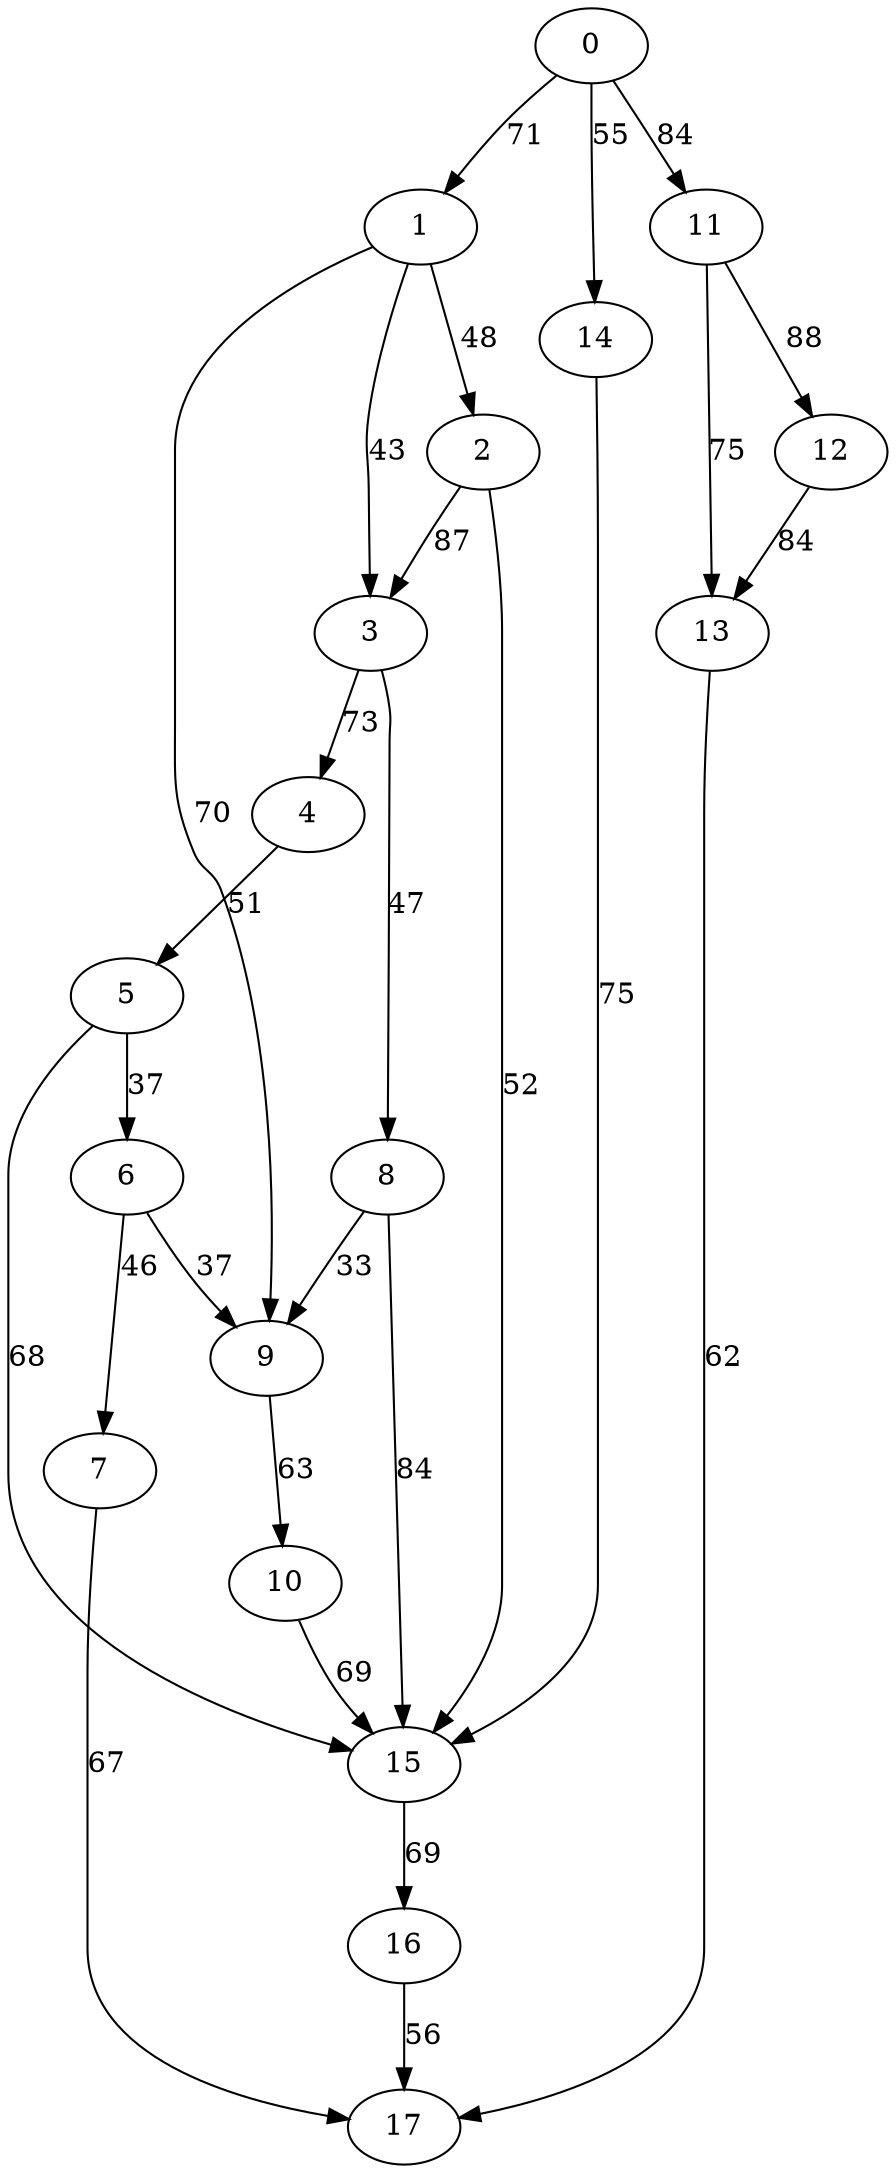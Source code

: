 digraph t20p3r5_3 {
0 -> 1 [ label = 71 ];
0 -> 11 [ label = 84 ];
0 -> 14 [ label = 55 ];
1 -> 2 [ label = 48 ];
1 -> 3 [ label = 43 ];
1 -> 9 [ label = 70 ];
2 -> 3 [ label = 87 ];
2 -> 15 [ label = 52 ];
3 -> 4 [ label = 73 ];
3 -> 8 [ label = 47 ];
4 -> 5 [ label = 51 ];
5 -> 6 [ label = 37 ];
5 -> 15 [ label = 68 ];
6 -> 7 [ label = 46 ];
6 -> 9 [ label = 37 ];
7 -> 17 [ label = 67 ];
8 -> 9 [ label = 33 ];
8 -> 15 [ label = 84 ];
9 -> 10 [ label = 63 ];
10 -> 15 [ label = 69 ];
11 -> 12 [ label = 88 ];
11 -> 13 [ label = 75 ];
12 -> 13 [ label = 84 ];
13 -> 17 [ label = 62 ];
14 -> 15 [ label = 75 ];
15 -> 16 [ label = 69 ];
16 -> 17 [ label = 56 ];
 }

